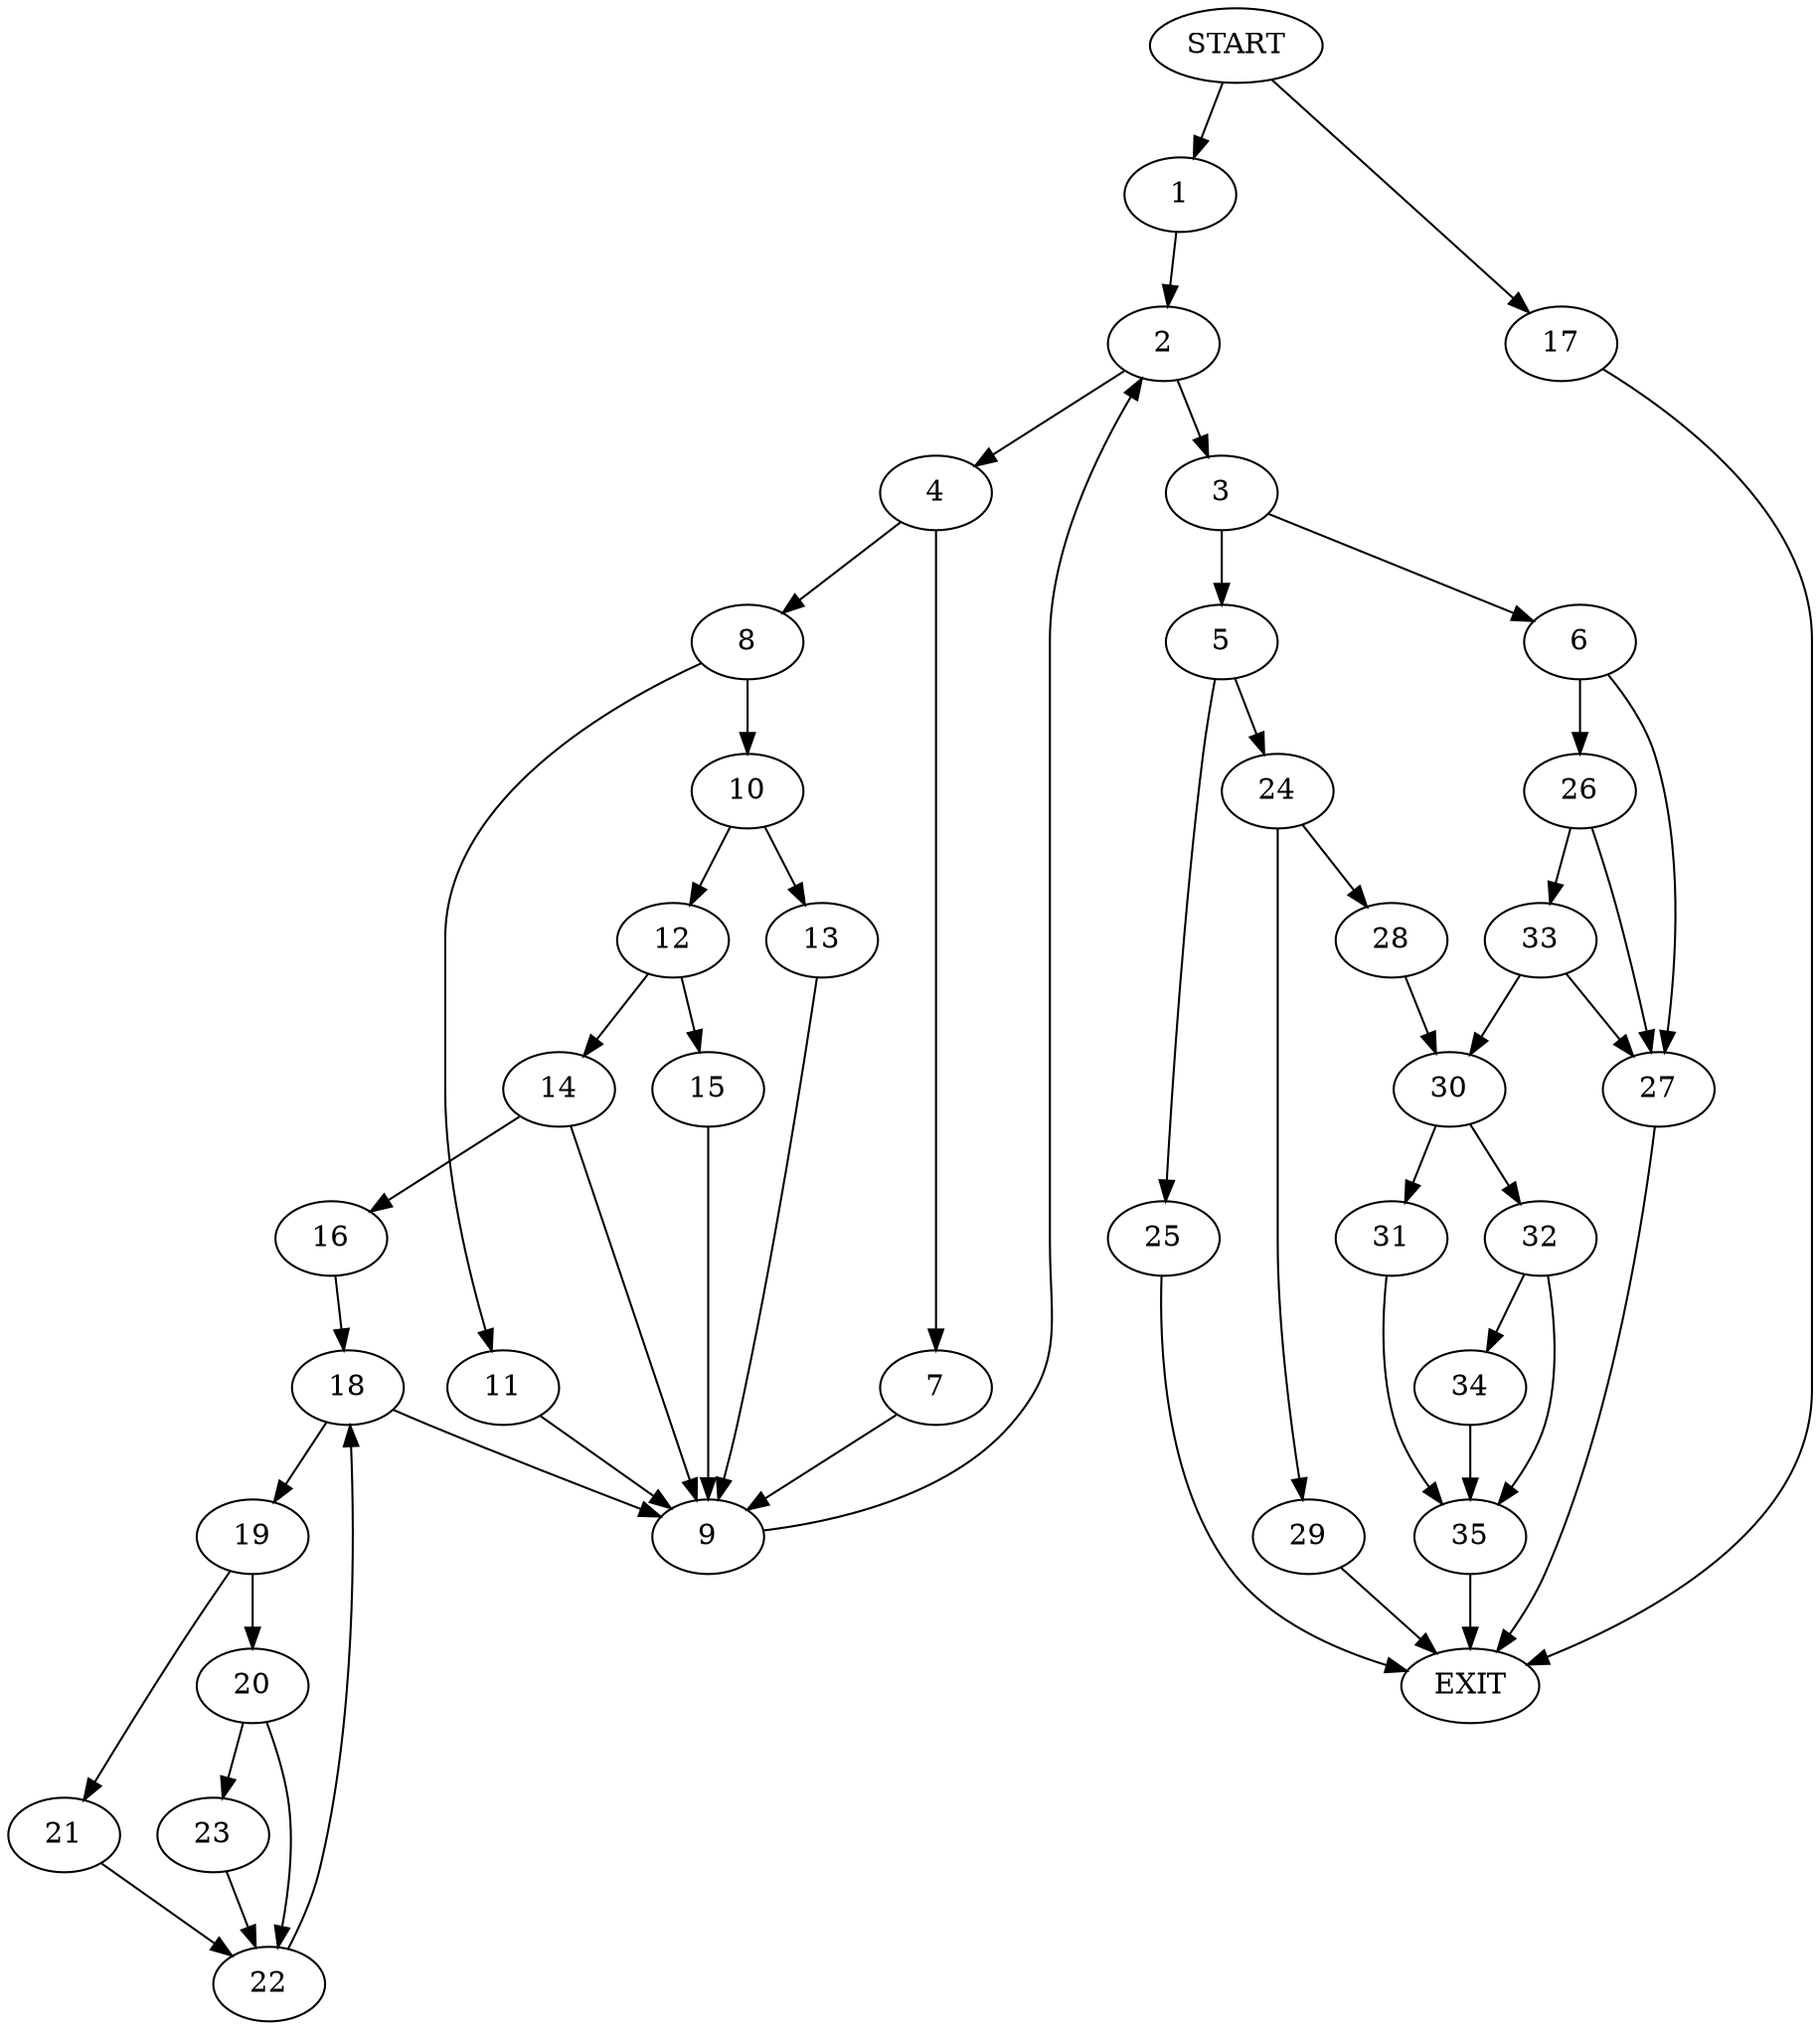 digraph {
0 [label="START"]
36 [label="EXIT"]
0 -> 1
1 -> 2
2 -> 3
2 -> 4
3 -> 5
3 -> 6
4 -> 7
4 -> 8
7 -> 9
8 -> 10
8 -> 11
9 -> 2
10 -> 12
10 -> 13
11 -> 9
13 -> 9
12 -> 14
12 -> 15
14 -> 9
14 -> 16
15 -> 9
0 -> 17
17 -> 36
16 -> 18
18 -> 19
18 -> 9
19 -> 20
19 -> 21
21 -> 22
20 -> 23
20 -> 22
22 -> 18
23 -> 22
5 -> 24
5 -> 25
6 -> 26
6 -> 27
24 -> 28
24 -> 29
25 -> 36
28 -> 30
29 -> 36
30 -> 31
30 -> 32
26 -> 33
26 -> 27
27 -> 36
33 -> 30
33 -> 27
32 -> 34
32 -> 35
31 -> 35
35 -> 36
34 -> 35
}
